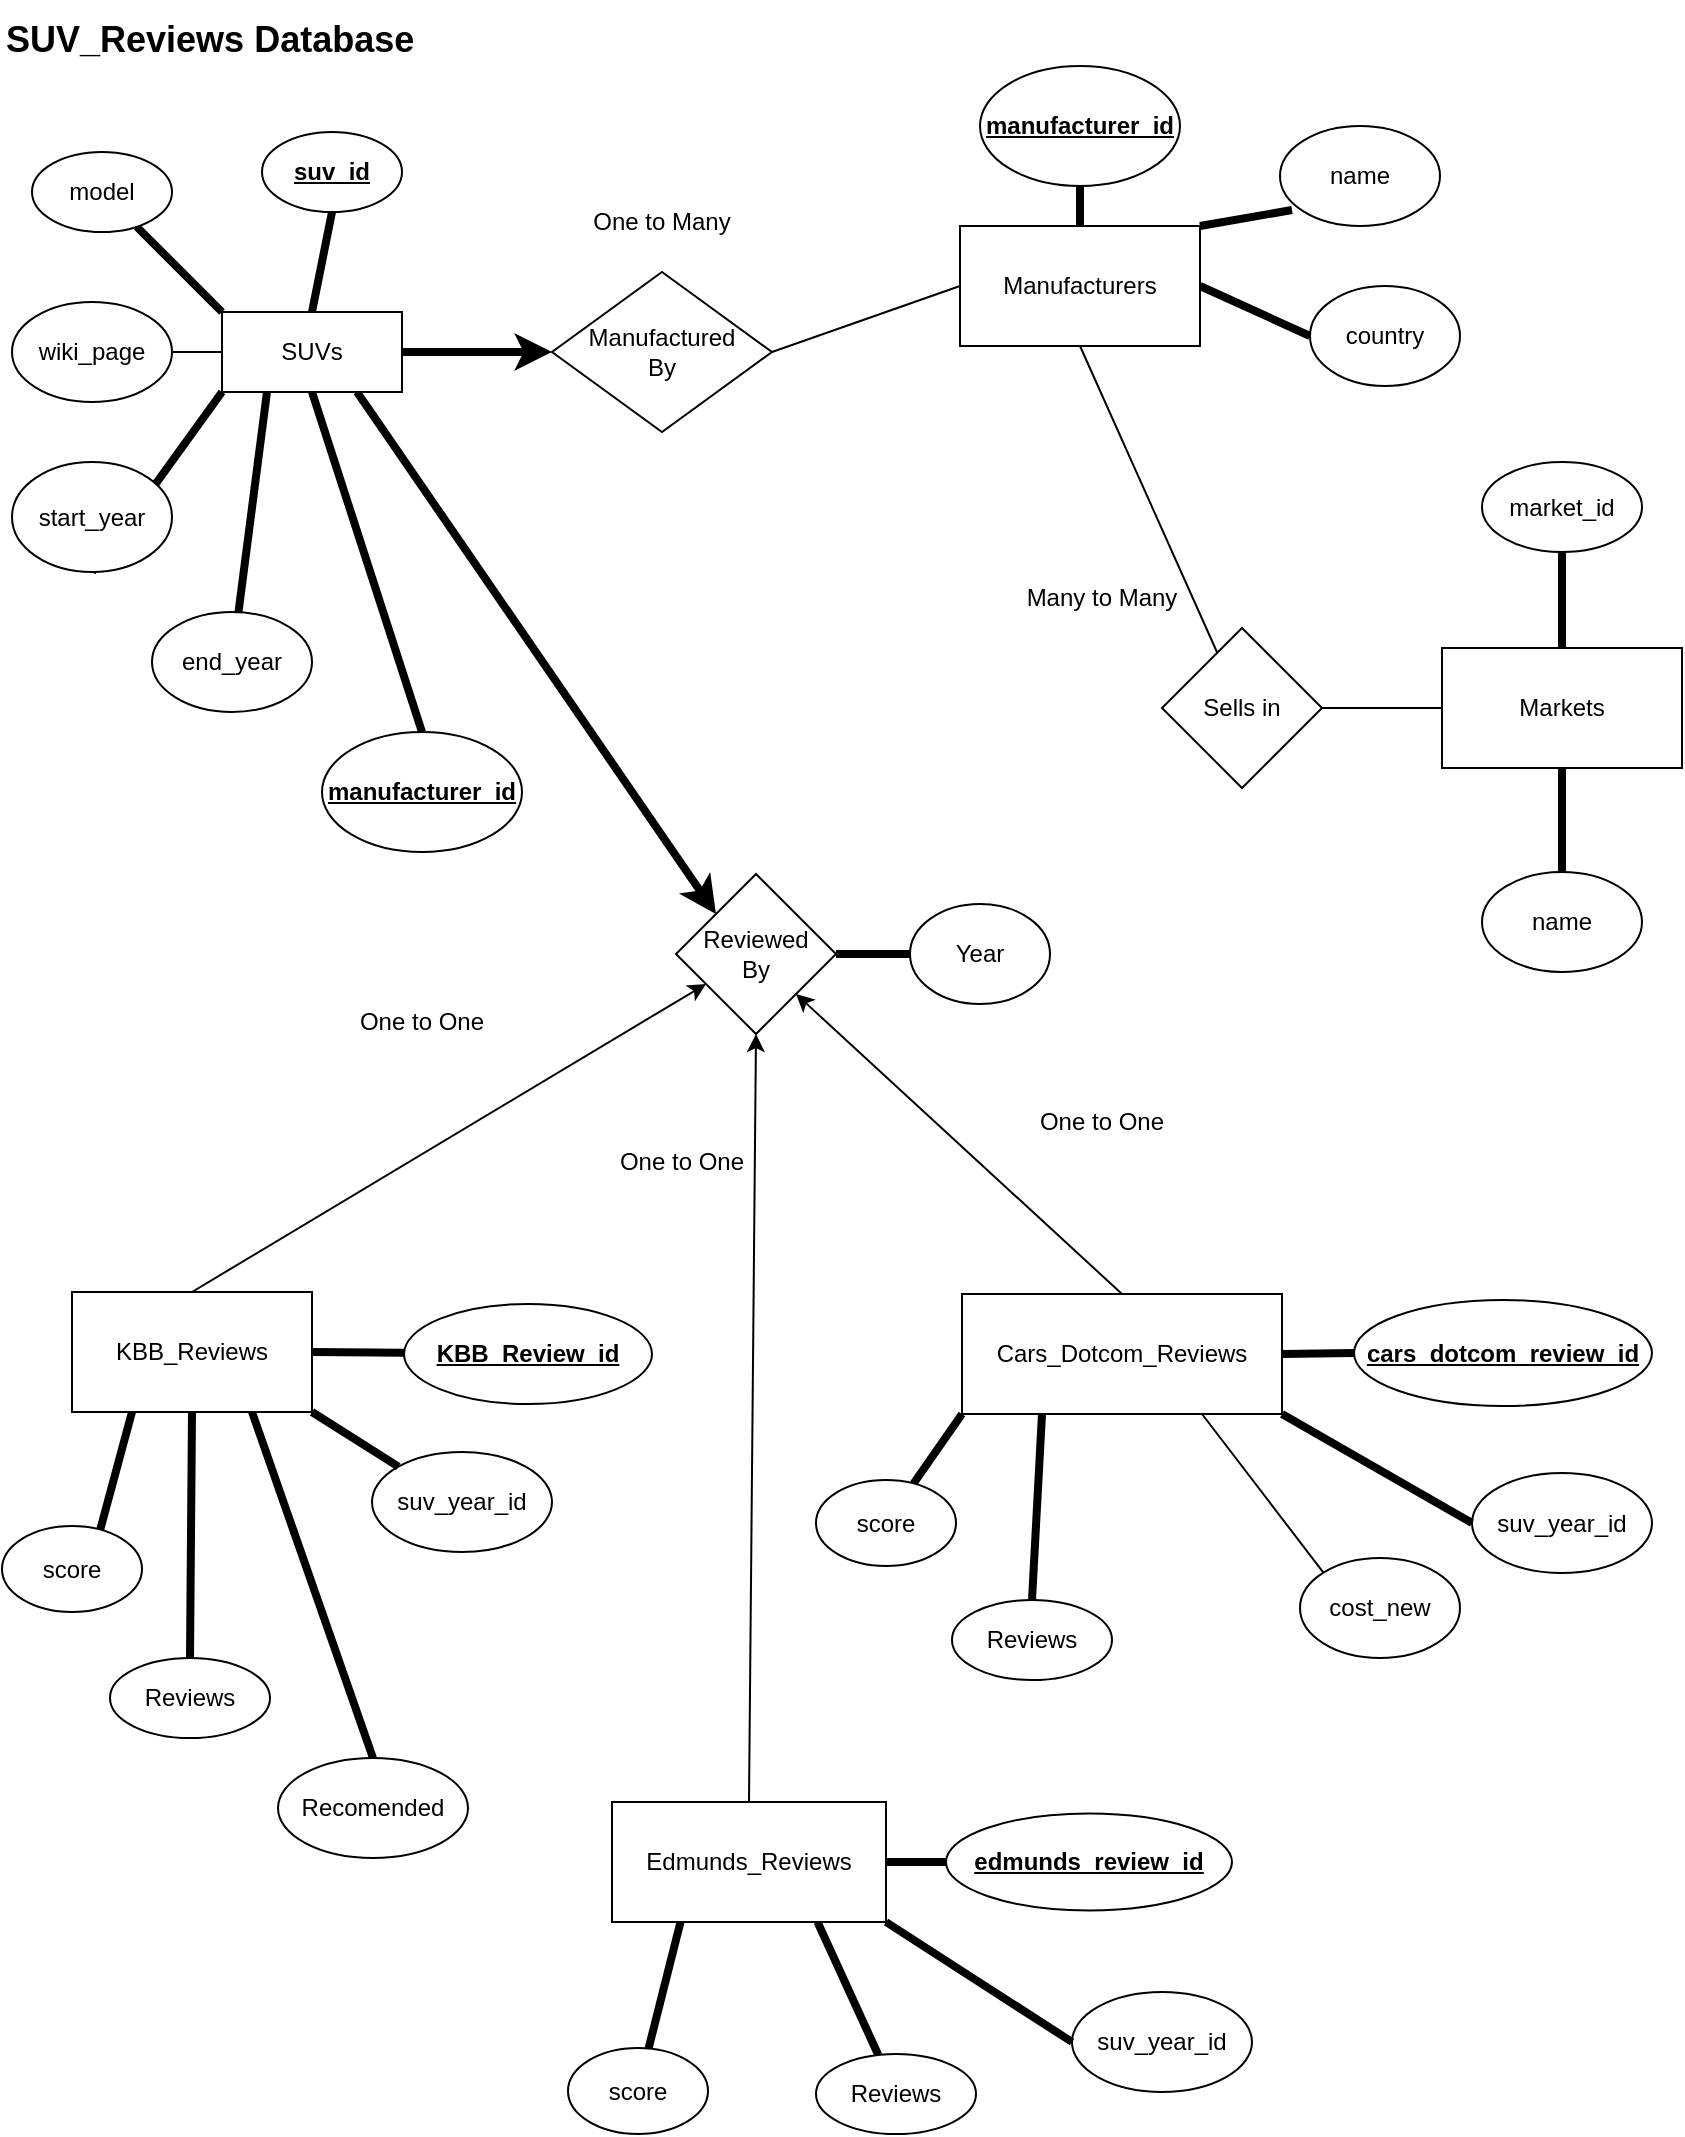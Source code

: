 <mxfile>
    <diagram id="16kz4ht4MUbgIl_RPhOn" name="Page-1">
        <mxGraphModel dx="1029" dy="506" grid="1" gridSize="10" guides="1" tooltips="1" connect="1" arrows="1" fold="1" page="1" pageScale="1" pageWidth="850" pageHeight="1100" math="0" shadow="0">
            <root>
                <mxCell id="0"/>
                <mxCell id="1" parent="0"/>
                <mxCell id="28" style="edgeStyle=none;html=1;exitX=0.75;exitY=1;exitDx=0;exitDy=0;entryX=0;entryY=0;entryDx=0;entryDy=0;endArrow=classic;endFill=1;strokeWidth=4;" parent="1" source="2" target="13" edge="1">
                    <mxGeometry relative="1" as="geometry"/>
                </mxCell>
                <mxCell id="37" style="edgeStyle=none;html=1;exitX=0;exitY=0.5;exitDx=0;exitDy=0;entryX=1;entryY=0.5;entryDx=0;entryDy=0;endArrow=none;endFill=0;" parent="1" source="2" target="33" edge="1">
                    <mxGeometry relative="1" as="geometry"/>
                </mxCell>
                <mxCell id="38" style="edgeStyle=none;html=1;exitX=0;exitY=1;exitDx=0;exitDy=0;entryX=1;entryY=0.5;entryDx=0;entryDy=0;endArrow=none;endFill=0;strokeWidth=4;" parent="1" source="2" target="34" edge="1">
                    <mxGeometry relative="1" as="geometry"/>
                </mxCell>
                <mxCell id="39" style="edgeStyle=none;html=1;exitX=0.25;exitY=1;exitDx=0;exitDy=0;endArrow=none;endFill=0;strokeWidth=4;" parent="1" source="2" target="35" edge="1">
                    <mxGeometry relative="1" as="geometry"/>
                </mxCell>
                <mxCell id="40" style="edgeStyle=none;html=1;exitX=0;exitY=0;exitDx=0;exitDy=0;endArrow=none;endFill=0;strokeWidth=4;" parent="1" source="2" target="32" edge="1">
                    <mxGeometry relative="1" as="geometry"/>
                </mxCell>
                <mxCell id="41" style="edgeStyle=none;html=1;exitX=0.5;exitY=0;exitDx=0;exitDy=0;entryX=0.5;entryY=1;entryDx=0;entryDy=0;endArrow=none;endFill=0;strokeWidth=4;" parent="1" source="2" target="31" edge="1">
                    <mxGeometry relative="1" as="geometry"/>
                </mxCell>
                <mxCell id="90" style="edgeStyle=none;html=1;exitX=1;exitY=0.5;exitDx=0;exitDy=0;entryX=0;entryY=0.5;entryDx=0;entryDy=0;endArrow=classic;endFill=1;strokeWidth=4;" parent="1" source="2" target="10" edge="1">
                    <mxGeometry relative="1" as="geometry"/>
                </mxCell>
                <mxCell id="2" value="SUVs" style="rounded=0;whiteSpace=wrap;html=1;" parent="1" vertex="1">
                    <mxGeometry x="115" y="160" width="90" height="40" as="geometry"/>
                </mxCell>
                <mxCell id="56" style="edgeStyle=none;html=1;exitX=0.5;exitY=0;exitDx=0;exitDy=0;entryX=0.5;entryY=1;entryDx=0;entryDy=0;endArrow=none;endFill=0;strokeWidth=4;" parent="1" source="3" target="53" edge="1">
                    <mxGeometry relative="1" as="geometry"/>
                </mxCell>
                <mxCell id="57" style="edgeStyle=none;html=1;entryX=0.5;entryY=0;entryDx=0;entryDy=0;endArrow=none;endFill=0;strokeWidth=4;" parent="1" source="3" target="54" edge="1">
                    <mxGeometry relative="1" as="geometry">
                        <mxPoint x="785" y="494" as="sourcePoint"/>
                    </mxGeometry>
                </mxCell>
                <mxCell id="3" value="Markets" style="rounded=0;whiteSpace=wrap;html=1;" parent="1" vertex="1">
                    <mxGeometry x="725" y="328" width="120" height="60" as="geometry"/>
                </mxCell>
                <mxCell id="49" style="edgeStyle=none;html=1;exitX=1;exitY=0.5;exitDx=0;exitDy=0;entryX=0;entryY=0.5;entryDx=0;entryDy=0;endArrow=none;endFill=0;strokeWidth=4;" parent="1" source="4" target="47" edge="1">
                    <mxGeometry relative="1" as="geometry"/>
                </mxCell>
                <mxCell id="50" style="edgeStyle=none;html=1;exitX=1;exitY=0;exitDx=0;exitDy=0;entryX=0.075;entryY=0.84;entryDx=0;entryDy=0;entryPerimeter=0;endArrow=none;endFill=0;strokeWidth=4;" parent="1" source="4" target="44" edge="1">
                    <mxGeometry relative="1" as="geometry"/>
                </mxCell>
                <mxCell id="51" style="edgeStyle=none;html=1;exitX=0.5;exitY=0;exitDx=0;exitDy=0;entryX=0.5;entryY=1;entryDx=0;entryDy=0;endArrow=none;endFill=0;strokeWidth=4;" parent="1" source="4" target="42" edge="1">
                    <mxGeometry relative="1" as="geometry"/>
                </mxCell>
                <mxCell id="92" style="edgeStyle=none;html=1;exitX=0.5;exitY=1;exitDx=0;exitDy=0;endArrow=none;endFill=0;strokeWidth=1;" parent="1" source="4" target="11" edge="1">
                    <mxGeometry relative="1" as="geometry"/>
                </mxCell>
                <mxCell id="4" value="Manufacturers" style="rounded=0;whiteSpace=wrap;html=1;" parent="1" vertex="1">
                    <mxGeometry x="484" y="117" width="120" height="60" as="geometry"/>
                </mxCell>
                <mxCell id="60" style="edgeStyle=none;html=1;exitX=1;exitY=0.5;exitDx=0;exitDy=0;endArrow=none;endFill=0;strokeWidth=4;" parent="1" source="7" target="58" edge="1">
                    <mxGeometry relative="1" as="geometry"/>
                </mxCell>
                <mxCell id="73" style="edgeStyle=none;html=1;exitX=0.25;exitY=1;exitDx=0;exitDy=0;endArrow=none;endFill=0;strokeWidth=4;" parent="1" source="7" edge="1">
                    <mxGeometry relative="1" as="geometry">
                        <mxPoint x="50" y="784" as="targetPoint"/>
                    </mxGeometry>
                </mxCell>
                <mxCell id="74" style="edgeStyle=none;html=1;exitX=0.5;exitY=1;exitDx=0;exitDy=0;entryX=0.5;entryY=0;entryDx=0;entryDy=0;endArrow=none;endFill=0;strokeWidth=4;" parent="1" source="7" target="65" edge="1">
                    <mxGeometry relative="1" as="geometry"/>
                </mxCell>
                <mxCell id="75" style="edgeStyle=none;html=1;exitX=0.75;exitY=1;exitDx=0;exitDy=0;entryX=0.5;entryY=0;entryDx=0;entryDy=0;endArrow=none;endFill=0;strokeWidth=4;" parent="1" source="7" target="69" edge="1">
                    <mxGeometry relative="1" as="geometry"/>
                </mxCell>
                <mxCell id="98" style="edgeStyle=none;html=1;exitX=0.5;exitY=0;exitDx=0;exitDy=0;endArrow=classic;endFill=1;strokeWidth=1;" parent="1" source="7" target="13" edge="1">
                    <mxGeometry relative="1" as="geometry"/>
                </mxCell>
                <mxCell id="7" value="KBB_Reviews" style="rounded=0;whiteSpace=wrap;html=1;" parent="1" vertex="1">
                    <mxGeometry x="40" y="650" width="120" height="60" as="geometry"/>
                </mxCell>
                <mxCell id="76" style="edgeStyle=none;html=1;exitX=0.25;exitY=1;exitDx=0;exitDy=0;endArrow=none;endFill=0;strokeWidth=4;" parent="1" source="8" target="62" edge="1">
                    <mxGeometry relative="1" as="geometry"/>
                </mxCell>
                <mxCell id="77" style="edgeStyle=none;html=1;exitX=0.75;exitY=1;exitDx=0;exitDy=0;endArrow=none;endFill=0;strokeWidth=4;" parent="1" source="8" target="66" edge="1">
                    <mxGeometry relative="1" as="geometry"/>
                </mxCell>
                <mxCell id="8" value="Edmunds_Reviews" style="rounded=0;whiteSpace=wrap;html=1;" parent="1" vertex="1">
                    <mxGeometry x="310" y="905" width="137" height="60" as="geometry"/>
                </mxCell>
                <mxCell id="82" style="edgeStyle=none;html=1;exitX=1;exitY=0.5;exitDx=0;exitDy=0;entryX=0;entryY=0.5;entryDx=0;entryDy=0;endArrow=none;endFill=0;strokeWidth=4;" parent="1" source="9" target="64" edge="1">
                    <mxGeometry relative="1" as="geometry"/>
                </mxCell>
                <mxCell id="83" style="edgeStyle=none;html=1;exitX=0;exitY=1;exitDx=0;exitDy=0;endArrow=none;endFill=0;strokeWidth=4;" parent="1" source="9" target="63" edge="1">
                    <mxGeometry relative="1" as="geometry"/>
                </mxCell>
                <mxCell id="84" style="edgeStyle=none;html=1;exitX=0.25;exitY=1;exitDx=0;exitDy=0;entryX=0.5;entryY=0;entryDx=0;entryDy=0;endArrow=none;endFill=0;strokeWidth=4;" parent="1" source="9" target="67" edge="1">
                    <mxGeometry relative="1" as="geometry"/>
                </mxCell>
                <mxCell id="9" value="Cars_Dotcom_Reviews" style="rounded=0;whiteSpace=wrap;html=1;" parent="1" vertex="1">
                    <mxGeometry x="485" y="651" width="160" height="60" as="geometry"/>
                </mxCell>
                <mxCell id="91" style="edgeStyle=none;html=1;exitX=1;exitY=0.5;exitDx=0;exitDy=0;entryX=0;entryY=0.5;entryDx=0;entryDy=0;endArrow=none;endFill=0;strokeWidth=1;" parent="1" source="10" target="4" edge="1">
                    <mxGeometry relative="1" as="geometry"/>
                </mxCell>
                <mxCell id="10" value="Manufactured&lt;br&gt;By" style="rhombus;whiteSpace=wrap;html=1;" parent="1" vertex="1">
                    <mxGeometry x="280" y="140" width="110" height="80" as="geometry"/>
                </mxCell>
                <mxCell id="93" style="edgeStyle=none;html=1;exitX=1;exitY=0.5;exitDx=0;exitDy=0;entryX=0;entryY=0.5;entryDx=0;entryDy=0;endArrow=none;endFill=0;strokeWidth=1;" parent="1" source="11" target="3" edge="1">
                    <mxGeometry relative="1" as="geometry"/>
                </mxCell>
                <mxCell id="11" value="Sells in" style="rhombus;whiteSpace=wrap;html=1;" parent="1" vertex="1">
                    <mxGeometry x="585" y="318" width="80" height="80" as="geometry"/>
                </mxCell>
                <mxCell id="25" style="edgeStyle=none;html=1;exitX=0.5;exitY=0;exitDx=0;exitDy=0;entryX=0.5;entryY=1;entryDx=0;entryDy=0;endArrow=classic;endFill=1;" parent="1" source="8" target="13" edge="1">
                    <mxGeometry relative="1" as="geometry"/>
                </mxCell>
                <mxCell id="13" value="Reviewed&lt;br&gt;By" style="rhombus;whiteSpace=wrap;html=1;" parent="1" vertex="1">
                    <mxGeometry x="342" y="441" width="80" height="80" as="geometry"/>
                </mxCell>
                <mxCell id="26" style="edgeStyle=none;html=1;exitX=0.5;exitY=0;exitDx=0;exitDy=0;entryX=1;entryY=1;entryDx=0;entryDy=0;endArrow=classic;endFill=1;" parent="1" source="9" target="13" edge="1">
                    <mxGeometry relative="1" as="geometry">
                        <mxPoint x="640" y="611" as="targetPoint"/>
                    </mxGeometry>
                </mxCell>
                <mxCell id="22" style="edgeStyle=none;html=1;exitX=0;exitY=0.5;exitDx=0;exitDy=0;entryX=1;entryY=0.5;entryDx=0;entryDy=0;strokeWidth=4;endArrow=none;endFill=0;" parent="1" edge="1">
                    <mxGeometry relative="1" as="geometry">
                        <mxPoint x="494" y="481" as="sourcePoint"/>
                        <mxPoint x="457" y="481" as="targetPoint"/>
                    </mxGeometry>
                </mxCell>
                <mxCell id="16" value="Year" style="ellipse;whiteSpace=wrap;html=1;" parent="1" vertex="1">
                    <mxGeometry x="459" y="456" width="70" height="50" as="geometry"/>
                </mxCell>
                <mxCell id="31" value="&lt;u&gt;&lt;b&gt;suv_id&lt;/b&gt;&lt;/u&gt;" style="ellipse;whiteSpace=wrap;html=1;" parent="1" vertex="1">
                    <mxGeometry x="135" y="70" width="70" height="40" as="geometry"/>
                </mxCell>
                <mxCell id="32" value="model" style="ellipse;whiteSpace=wrap;html=1;" parent="1" vertex="1">
                    <mxGeometry x="20" y="80" width="70" height="40" as="geometry"/>
                </mxCell>
                <mxCell id="33" value="wiki_page" style="ellipse;whiteSpace=wrap;html=1;" parent="1" vertex="1">
                    <mxGeometry x="10" y="155" width="80" height="50" as="geometry"/>
                </mxCell>
                <mxCell id="34" value="start_year" style="ellipse;whiteSpace=wrap;html=1;direction=south;" parent="1" vertex="1">
                    <mxGeometry x="10" y="235" width="80" height="55" as="geometry"/>
                </mxCell>
                <mxCell id="35" value="end_year" style="ellipse;whiteSpace=wrap;html=1;" parent="1" vertex="1">
                    <mxGeometry x="80" y="310" width="80" height="50" as="geometry"/>
                </mxCell>
                <mxCell id="42" value="&lt;b&gt;&lt;u&gt;manufacturer_id&lt;/u&gt;&lt;/b&gt;" style="ellipse;whiteSpace=wrap;html=1;" parent="1" vertex="1">
                    <mxGeometry x="494" y="37" width="100" height="60" as="geometry"/>
                </mxCell>
                <mxCell id="44" value="name" style="ellipse;whiteSpace=wrap;html=1;" parent="1" vertex="1">
                    <mxGeometry x="644" y="67" width="80" height="50" as="geometry"/>
                </mxCell>
                <mxCell id="47" value="country" style="ellipse;whiteSpace=wrap;html=1;" parent="1" vertex="1">
                    <mxGeometry x="659" y="147" width="75" height="50" as="geometry"/>
                </mxCell>
                <mxCell id="53" value="market_id" style="ellipse;whiteSpace=wrap;html=1;" parent="1" vertex="1">
                    <mxGeometry x="745" y="235" width="80" height="45" as="geometry"/>
                </mxCell>
                <mxCell id="54" value="name" style="ellipse;whiteSpace=wrap;html=1;" parent="1" vertex="1">
                    <mxGeometry x="745" y="440" width="80" height="50" as="geometry"/>
                </mxCell>
                <mxCell id="58" value="&lt;b&gt;&lt;u&gt;KBB_Review_id&lt;/u&gt;&lt;/b&gt;" style="ellipse;whiteSpace=wrap;html=1;" parent="1" vertex="1">
                    <mxGeometry x="206" y="656" width="124" height="50" as="geometry"/>
                </mxCell>
                <mxCell id="61" value="score" style="ellipse;whiteSpace=wrap;html=1;" parent="1" vertex="1">
                    <mxGeometry x="5" y="767" width="70" height="43" as="geometry"/>
                </mxCell>
                <mxCell id="62" value="score" style="ellipse;whiteSpace=wrap;html=1;" parent="1" vertex="1">
                    <mxGeometry x="288" y="1028" width="70" height="43" as="geometry"/>
                </mxCell>
                <mxCell id="63" value="score" style="ellipse;whiteSpace=wrap;html=1;" parent="1" vertex="1">
                    <mxGeometry x="412" y="744" width="70" height="43" as="geometry"/>
                </mxCell>
                <mxCell id="64" value="&lt;b&gt;&lt;u&gt;cars_dotcom_review_id&lt;/u&gt;&lt;/b&gt;" style="ellipse;whiteSpace=wrap;html=1;" parent="1" vertex="1">
                    <mxGeometry x="681" y="654" width="149" height="53" as="geometry"/>
                </mxCell>
                <mxCell id="65" value="Reviews" style="ellipse;whiteSpace=wrap;html=1;" parent="1" vertex="1">
                    <mxGeometry x="59" y="833" width="80" height="40" as="geometry"/>
                </mxCell>
                <mxCell id="66" value="Reviews" style="ellipse;whiteSpace=wrap;html=1;" parent="1" vertex="1">
                    <mxGeometry x="412" y="1031" width="80" height="40" as="geometry"/>
                </mxCell>
                <mxCell id="67" value="Reviews" style="ellipse;whiteSpace=wrap;html=1;" parent="1" vertex="1">
                    <mxGeometry x="480" y="804" width="80" height="40" as="geometry"/>
                </mxCell>
                <mxCell id="80" style="edgeStyle=none;html=1;exitX=0;exitY=0.5;exitDx=0;exitDy=0;entryX=1;entryY=0.5;entryDx=0;entryDy=0;endArrow=none;endFill=0;strokeWidth=4;" parent="1" source="68" target="8" edge="1">
                    <mxGeometry relative="1" as="geometry"/>
                </mxCell>
                <mxCell id="68" value="&lt;b&gt;&lt;u&gt;edmunds_review_id&lt;/u&gt;&lt;/b&gt;" style="ellipse;whiteSpace=wrap;html=1;" parent="1" vertex="1">
                    <mxGeometry x="477" y="910.75" width="143" height="48.5" as="geometry"/>
                </mxCell>
                <mxCell id="69" value="Recomended" style="ellipse;whiteSpace=wrap;html=1;" parent="1" vertex="1">
                    <mxGeometry x="143" y="883" width="95" height="50" as="geometry"/>
                </mxCell>
                <mxCell id="88" style="edgeStyle=none;html=1;exitX=0;exitY=0;exitDx=0;exitDy=0;entryX=0.75;entryY=1;entryDx=0;entryDy=0;endArrow=none;endFill=0;strokeWidth=1;" parent="1" source="86" target="9" edge="1">
                    <mxGeometry relative="1" as="geometry"/>
                </mxCell>
                <mxCell id="86" value="cost_new" style="ellipse;whiteSpace=wrap;html=1;" parent="1" vertex="1">
                    <mxGeometry x="654" y="783" width="80" height="50" as="geometry"/>
                </mxCell>
                <mxCell id="100" value="SUV_Reviews Database" style="text;html=1;strokeColor=none;fillColor=none;align=left;verticalAlign=middle;whiteSpace=wrap;rounded=0;fontStyle=1;fontSize=18;" parent="1" vertex="1">
                    <mxGeometry x="5" y="4" width="335" height="40" as="geometry"/>
                </mxCell>
                <mxCell id="101" value="" style="endArrow=none;html=1;fontSize=18;strokeWidth=4;exitX=1;exitY=0.5;exitDx=0;exitDy=0;entryX=0;entryY=0.5;entryDx=0;entryDy=0;" parent="1" source="13" target="16" edge="1">
                    <mxGeometry width="50" height="50" relative="1" as="geometry">
                        <mxPoint x="430" y="470" as="sourcePoint"/>
                        <mxPoint x="470" y="260" as="targetPoint"/>
                    </mxGeometry>
                </mxCell>
                <mxCell id="102" value="One to One" style="text;html=1;strokeColor=none;fillColor=none;align=center;verticalAlign=middle;whiteSpace=wrap;rounded=0;fontSize=12;" parent="1" vertex="1">
                    <mxGeometry x="170" y="500" width="90" height="30" as="geometry"/>
                </mxCell>
                <mxCell id="103" value="One to One" style="text;html=1;strokeColor=none;fillColor=none;align=center;verticalAlign=middle;whiteSpace=wrap;rounded=0;fontSize=12;" parent="1" vertex="1">
                    <mxGeometry x="300" y="570" width="90" height="30" as="geometry"/>
                </mxCell>
                <mxCell id="104" value="One to One" style="text;html=1;strokeColor=none;fillColor=none;align=center;verticalAlign=middle;whiteSpace=wrap;rounded=0;fontSize=12;" parent="1" vertex="1">
                    <mxGeometry x="510" y="550" width="90" height="30" as="geometry"/>
                </mxCell>
                <mxCell id="105" value="One to Many" style="text;html=1;strokeColor=none;fillColor=none;align=center;verticalAlign=middle;whiteSpace=wrap;rounded=0;fontSize=12;" parent="1" vertex="1">
                    <mxGeometry x="285" y="100" width="100" height="30" as="geometry"/>
                </mxCell>
                <mxCell id="106" value="Many to Many" style="text;html=1;strokeColor=none;fillColor=none;align=center;verticalAlign=middle;whiteSpace=wrap;rounded=0;fontSize=12;" parent="1" vertex="1">
                    <mxGeometry x="495" y="288" width="120" height="30" as="geometry"/>
                </mxCell>
                <mxCell id="107" value="suv_year_id" style="ellipse;whiteSpace=wrap;html=1;fontSize=12;" parent="1" vertex="1">
                    <mxGeometry x="190" y="730" width="90" height="50" as="geometry"/>
                </mxCell>
                <mxCell id="109" value="suv_year_id" style="ellipse;whiteSpace=wrap;html=1;fontSize=12;" parent="1" vertex="1">
                    <mxGeometry x="740" y="740.5" width="90" height="50" as="geometry"/>
                </mxCell>
                <mxCell id="110" value="" style="endArrow=none;html=1;exitX=1;exitY=1;exitDx=0;exitDy=0;entryX=0;entryY=0;entryDx=0;entryDy=0;strokeWidth=4;" parent="1" source="7" target="107" edge="1">
                    <mxGeometry width="50" height="50" relative="1" as="geometry">
                        <mxPoint x="400" y="930" as="sourcePoint"/>
                        <mxPoint x="450" y="880" as="targetPoint"/>
                    </mxGeometry>
                </mxCell>
                <mxCell id="111" value="suv_year_id" style="ellipse;whiteSpace=wrap;html=1;fontSize=12;" parent="1" vertex="1">
                    <mxGeometry x="540" y="1000" width="90" height="50" as="geometry"/>
                </mxCell>
                <mxCell id="113" value="" style="endArrow=none;html=1;strokeWidth=4;entryX=0;entryY=0.5;entryDx=0;entryDy=0;exitX=1;exitY=1;exitDx=0;exitDy=0;" parent="1" source="9" target="109" edge="1">
                    <mxGeometry width="50" height="50" relative="1" as="geometry">
                        <mxPoint x="660" y="730" as="sourcePoint"/>
                        <mxPoint x="450" y="880" as="targetPoint"/>
                    </mxGeometry>
                </mxCell>
                <mxCell id="114" value="" style="endArrow=none;html=1;strokeWidth=4;exitX=0;exitY=0.5;exitDx=0;exitDy=0;entryX=1;entryY=1;entryDx=0;entryDy=0;" parent="1" source="111" target="8" edge="1">
                    <mxGeometry width="50" height="50" relative="1" as="geometry">
                        <mxPoint x="400" y="930" as="sourcePoint"/>
                        <mxPoint x="450" y="880" as="targetPoint"/>
                    </mxGeometry>
                </mxCell>
                <mxCell id="115" value="&lt;b&gt;&lt;u&gt;manufacturer_id&lt;/u&gt;&lt;/b&gt;" style="ellipse;whiteSpace=wrap;html=1;" parent="1" vertex="1">
                    <mxGeometry x="165" y="370" width="100" height="60" as="geometry"/>
                </mxCell>
                <mxCell id="116" value="" style="endArrow=none;html=1;entryX=0.5;entryY=1;entryDx=0;entryDy=0;exitX=0.5;exitY=0;exitDx=0;exitDy=0;strokeWidth=4;" parent="1" source="115" target="2" edge="1">
                    <mxGeometry width="50" height="50" relative="1" as="geometry">
                        <mxPoint x="20" y="420" as="sourcePoint"/>
                        <mxPoint x="70" y="370" as="targetPoint"/>
                    </mxGeometry>
                </mxCell>
            </root>
        </mxGraphModel>
    </diagram>
</mxfile>